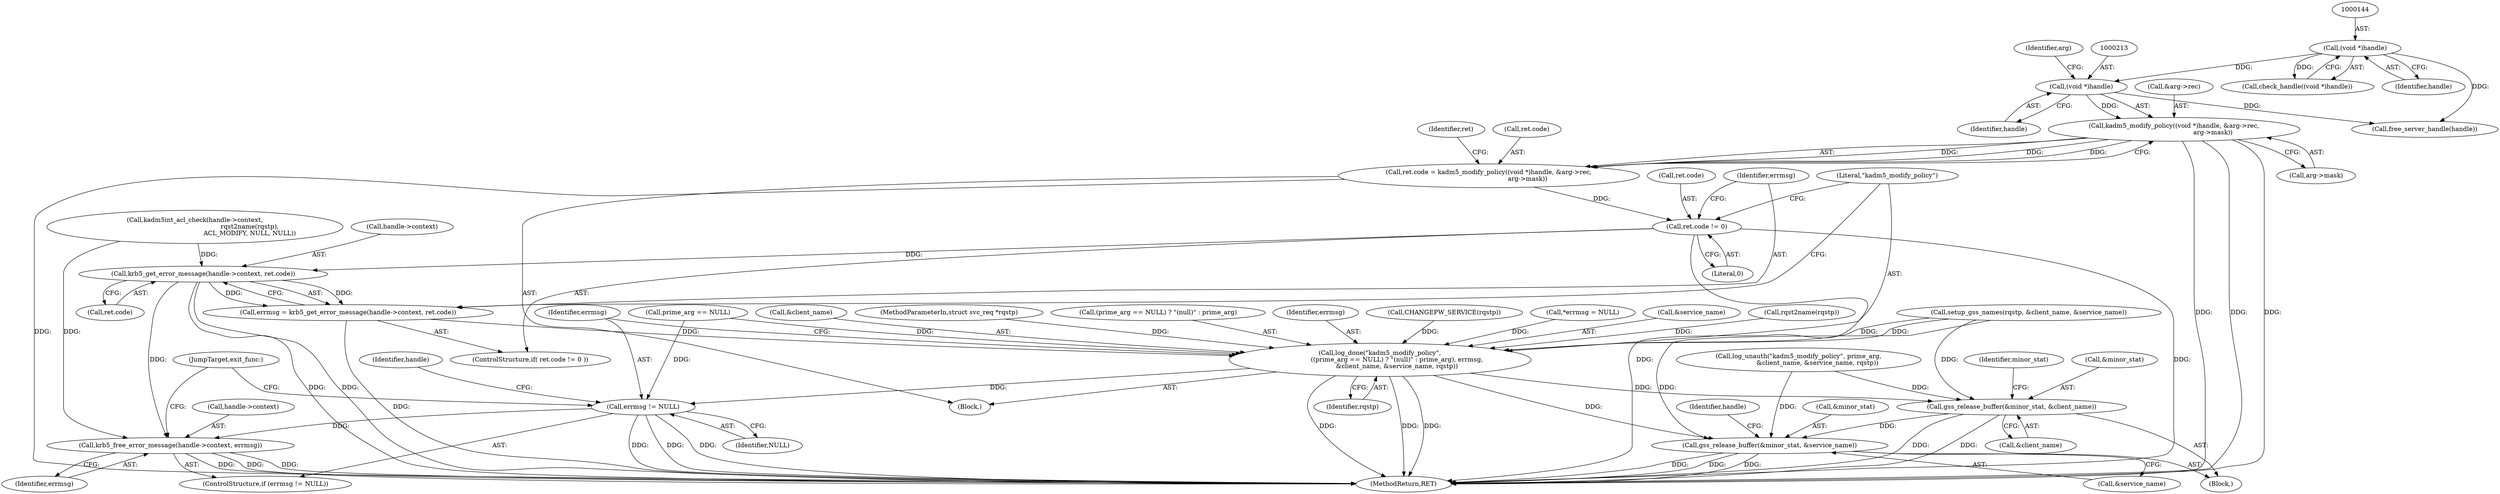 digraph "0_krb5_83ed75feba32e46f736fcce0d96a0445f29b96c2_15@pointer" {
"1000211" [label="(Call,kadm5_modify_policy((void *)handle, &arg->rec,\n                                       arg->mask))"];
"1000212" [label="(Call,(void *)handle)"];
"1000143" [label="(Call,(void *)handle)"];
"1000207" [label="(Call,ret.code = kadm5_modify_policy((void *)handle, &arg->rec,\n                                       arg->mask))"];
"1000223" [label="(Call,ret.code != 0)"];
"1000230" [label="(Call,krb5_get_error_message(handle->context, ret.code))"];
"1000228" [label="(Call,errmsg = krb5_get_error_message(handle->context, ret.code))"];
"1000237" [label="(Call,log_done(\"kadm5_modify_policy\",\n                 ((prime_arg == NULL) ? \"(null)\" : prime_arg), errmsg,\n                 &client_name, &service_name, rqstp))"];
"1000252" [label="(Call,errmsg != NULL)"];
"1000255" [label="(Call,krb5_free_error_message(handle->context, errmsg))"];
"1000261" [label="(Call,gss_release_buffer(&minor_stat, &client_name))"];
"1000266" [label="(Call,gss_release_buffer(&minor_stat, &service_name))"];
"1000271" [label="(Call,free_server_handle(handle))"];
"1000260" [label="(JumpTarget,exit_func:)"];
"1000219" [label="(Call,arg->mask)"];
"1000276" [label="(MethodReturn,RET)"];
"1000231" [label="(Call,handle->context)"];
"1000254" [label="(Identifier,NULL)"];
"1000230" [label="(Call,krb5_get_error_message(handle->context, ret.code))"];
"1000223" [label="(Call,ret.code != 0)"];
"1000229" [label="(Identifier,errmsg)"];
"1000269" [label="(Call,&service_name)"];
"1000237" [label="(Call,log_done(\"kadm5_modify_policy\",\n                 ((prime_arg == NULL) ? \"(null)\" : prime_arg), errmsg,\n                 &client_name, &service_name, rqstp))"];
"1000251" [label="(ControlStructure,if (errmsg != NULL))"];
"1000245" [label="(Identifier,errmsg)"];
"1000179" [label="(Call,CHANGEPW_SERVICE(rqstp))"];
"1000227" [label="(Literal,0)"];
"1000222" [label="(ControlStructure,if( ret.code != 0 ))"];
"1000214" [label="(Identifier,handle)"];
"1000256" [label="(Call,handle->context)"];
"1000266" [label="(Call,gss_release_buffer(&minor_stat, &service_name))"];
"1000206" [label="(Block,)"];
"1000192" [label="(Call,log_unauth(\"kadm5_modify_policy\", prime_arg,\n                   &client_name, &service_name, rqstp))"];
"1000248" [label="(Call,&service_name)"];
"1000207" [label="(Call,ret.code = kadm5_modify_policy((void *)handle, &arg->rec,\n                                       arg->mask))"];
"1000252" [label="(Call,errmsg != NULL)"];
"1000262" [label="(Call,&minor_stat)"];
"1000225" [label="(Identifier,ret)"];
"1000224" [label="(Call,ret.code)"];
"1000208" [label="(Call,ret.code)"];
"1000186" [label="(Call,rqst2name(rqstp))"];
"1000103" [label="(Block,)"];
"1000215" [label="(Call,&arg->rec)"];
"1000253" [label="(Identifier,errmsg)"];
"1000264" [label="(Call,&client_name)"];
"1000267" [label="(Call,&minor_stat)"];
"1000246" [label="(Call,&client_name)"];
"1000261" [label="(Call,gss_release_buffer(&minor_stat, &client_name))"];
"1000212" [label="(Call,(void *)handle)"];
"1000240" [label="(Call,prime_arg == NULL)"];
"1000217" [label="(Identifier,arg)"];
"1000143" [label="(Call,(void *)handle)"];
"1000142" [label="(Call,check_handle((void *)handle))"];
"1000102" [label="(MethodParameterIn,struct svc_req *rqstp)"];
"1000228" [label="(Call,errmsg = krb5_get_error_message(handle->context, ret.code))"];
"1000239" [label="(Call,(prime_arg == NULL) ? \"(null)\" : prime_arg)"];
"1000156" [label="(Call,setup_gss_names(rqstp, &client_name, &service_name))"];
"1000259" [label="(Identifier,errmsg)"];
"1000234" [label="(Call,ret.code)"];
"1000238" [label="(Literal,\"kadm5_modify_policy\")"];
"1000255" [label="(Call,krb5_free_error_message(handle->context, errmsg))"];
"1000250" [label="(Identifier,rqstp)"];
"1000117" [label="(Call,*errmsg = NULL)"];
"1000182" [label="(Call,kadm5int_acl_check(handle->context,\n                                                       rqst2name(rqstp),\n                                                       ACL_MODIFY, NULL, NULL))"];
"1000272" [label="(Identifier,handle)"];
"1000257" [label="(Identifier,handle)"];
"1000211" [label="(Call,kadm5_modify_policy((void *)handle, &arg->rec,\n                                       arg->mask))"];
"1000268" [label="(Identifier,minor_stat)"];
"1000145" [label="(Identifier,handle)"];
"1000211" -> "1000207"  [label="AST: "];
"1000211" -> "1000219"  [label="CFG: "];
"1000212" -> "1000211"  [label="AST: "];
"1000215" -> "1000211"  [label="AST: "];
"1000219" -> "1000211"  [label="AST: "];
"1000207" -> "1000211"  [label="CFG: "];
"1000211" -> "1000276"  [label="DDG: "];
"1000211" -> "1000276"  [label="DDG: "];
"1000211" -> "1000276"  [label="DDG: "];
"1000211" -> "1000207"  [label="DDG: "];
"1000211" -> "1000207"  [label="DDG: "];
"1000211" -> "1000207"  [label="DDG: "];
"1000212" -> "1000211"  [label="DDG: "];
"1000212" -> "1000214"  [label="CFG: "];
"1000213" -> "1000212"  [label="AST: "];
"1000214" -> "1000212"  [label="AST: "];
"1000217" -> "1000212"  [label="CFG: "];
"1000143" -> "1000212"  [label="DDG: "];
"1000212" -> "1000271"  [label="DDG: "];
"1000143" -> "1000142"  [label="AST: "];
"1000143" -> "1000145"  [label="CFG: "];
"1000144" -> "1000143"  [label="AST: "];
"1000145" -> "1000143"  [label="AST: "];
"1000142" -> "1000143"  [label="CFG: "];
"1000143" -> "1000142"  [label="DDG: "];
"1000143" -> "1000271"  [label="DDG: "];
"1000207" -> "1000206"  [label="AST: "];
"1000208" -> "1000207"  [label="AST: "];
"1000225" -> "1000207"  [label="CFG: "];
"1000207" -> "1000276"  [label="DDG: "];
"1000207" -> "1000223"  [label="DDG: "];
"1000223" -> "1000222"  [label="AST: "];
"1000223" -> "1000227"  [label="CFG: "];
"1000224" -> "1000223"  [label="AST: "];
"1000227" -> "1000223"  [label="AST: "];
"1000229" -> "1000223"  [label="CFG: "];
"1000238" -> "1000223"  [label="CFG: "];
"1000223" -> "1000276"  [label="DDG: "];
"1000223" -> "1000276"  [label="DDG: "];
"1000223" -> "1000230"  [label="DDG: "];
"1000230" -> "1000228"  [label="AST: "];
"1000230" -> "1000234"  [label="CFG: "];
"1000231" -> "1000230"  [label="AST: "];
"1000234" -> "1000230"  [label="AST: "];
"1000228" -> "1000230"  [label="CFG: "];
"1000230" -> "1000276"  [label="DDG: "];
"1000230" -> "1000276"  [label="DDG: "];
"1000230" -> "1000228"  [label="DDG: "];
"1000230" -> "1000228"  [label="DDG: "];
"1000182" -> "1000230"  [label="DDG: "];
"1000230" -> "1000255"  [label="DDG: "];
"1000228" -> "1000222"  [label="AST: "];
"1000229" -> "1000228"  [label="AST: "];
"1000238" -> "1000228"  [label="CFG: "];
"1000228" -> "1000276"  [label="DDG: "];
"1000228" -> "1000237"  [label="DDG: "];
"1000237" -> "1000206"  [label="AST: "];
"1000237" -> "1000250"  [label="CFG: "];
"1000238" -> "1000237"  [label="AST: "];
"1000239" -> "1000237"  [label="AST: "];
"1000245" -> "1000237"  [label="AST: "];
"1000246" -> "1000237"  [label="AST: "];
"1000248" -> "1000237"  [label="AST: "];
"1000250" -> "1000237"  [label="AST: "];
"1000253" -> "1000237"  [label="CFG: "];
"1000237" -> "1000276"  [label="DDG: "];
"1000237" -> "1000276"  [label="DDG: "];
"1000237" -> "1000276"  [label="DDG: "];
"1000240" -> "1000237"  [label="DDG: "];
"1000117" -> "1000237"  [label="DDG: "];
"1000156" -> "1000237"  [label="DDG: "];
"1000156" -> "1000237"  [label="DDG: "];
"1000186" -> "1000237"  [label="DDG: "];
"1000179" -> "1000237"  [label="DDG: "];
"1000102" -> "1000237"  [label="DDG: "];
"1000237" -> "1000252"  [label="DDG: "];
"1000237" -> "1000261"  [label="DDG: "];
"1000237" -> "1000266"  [label="DDG: "];
"1000252" -> "1000251"  [label="AST: "];
"1000252" -> "1000254"  [label="CFG: "];
"1000253" -> "1000252"  [label="AST: "];
"1000254" -> "1000252"  [label="AST: "];
"1000257" -> "1000252"  [label="CFG: "];
"1000260" -> "1000252"  [label="CFG: "];
"1000252" -> "1000276"  [label="DDG: "];
"1000252" -> "1000276"  [label="DDG: "];
"1000252" -> "1000276"  [label="DDG: "];
"1000240" -> "1000252"  [label="DDG: "];
"1000252" -> "1000255"  [label="DDG: "];
"1000255" -> "1000251"  [label="AST: "];
"1000255" -> "1000259"  [label="CFG: "];
"1000256" -> "1000255"  [label="AST: "];
"1000259" -> "1000255"  [label="AST: "];
"1000260" -> "1000255"  [label="CFG: "];
"1000255" -> "1000276"  [label="DDG: "];
"1000255" -> "1000276"  [label="DDG: "];
"1000255" -> "1000276"  [label="DDG: "];
"1000182" -> "1000255"  [label="DDG: "];
"1000261" -> "1000103"  [label="AST: "];
"1000261" -> "1000264"  [label="CFG: "];
"1000262" -> "1000261"  [label="AST: "];
"1000264" -> "1000261"  [label="AST: "];
"1000268" -> "1000261"  [label="CFG: "];
"1000261" -> "1000276"  [label="DDG: "];
"1000261" -> "1000276"  [label="DDG: "];
"1000192" -> "1000261"  [label="DDG: "];
"1000156" -> "1000261"  [label="DDG: "];
"1000261" -> "1000266"  [label="DDG: "];
"1000266" -> "1000103"  [label="AST: "];
"1000266" -> "1000269"  [label="CFG: "];
"1000267" -> "1000266"  [label="AST: "];
"1000269" -> "1000266"  [label="AST: "];
"1000272" -> "1000266"  [label="CFG: "];
"1000266" -> "1000276"  [label="DDG: "];
"1000266" -> "1000276"  [label="DDG: "];
"1000266" -> "1000276"  [label="DDG: "];
"1000156" -> "1000266"  [label="DDG: "];
"1000192" -> "1000266"  [label="DDG: "];
}
